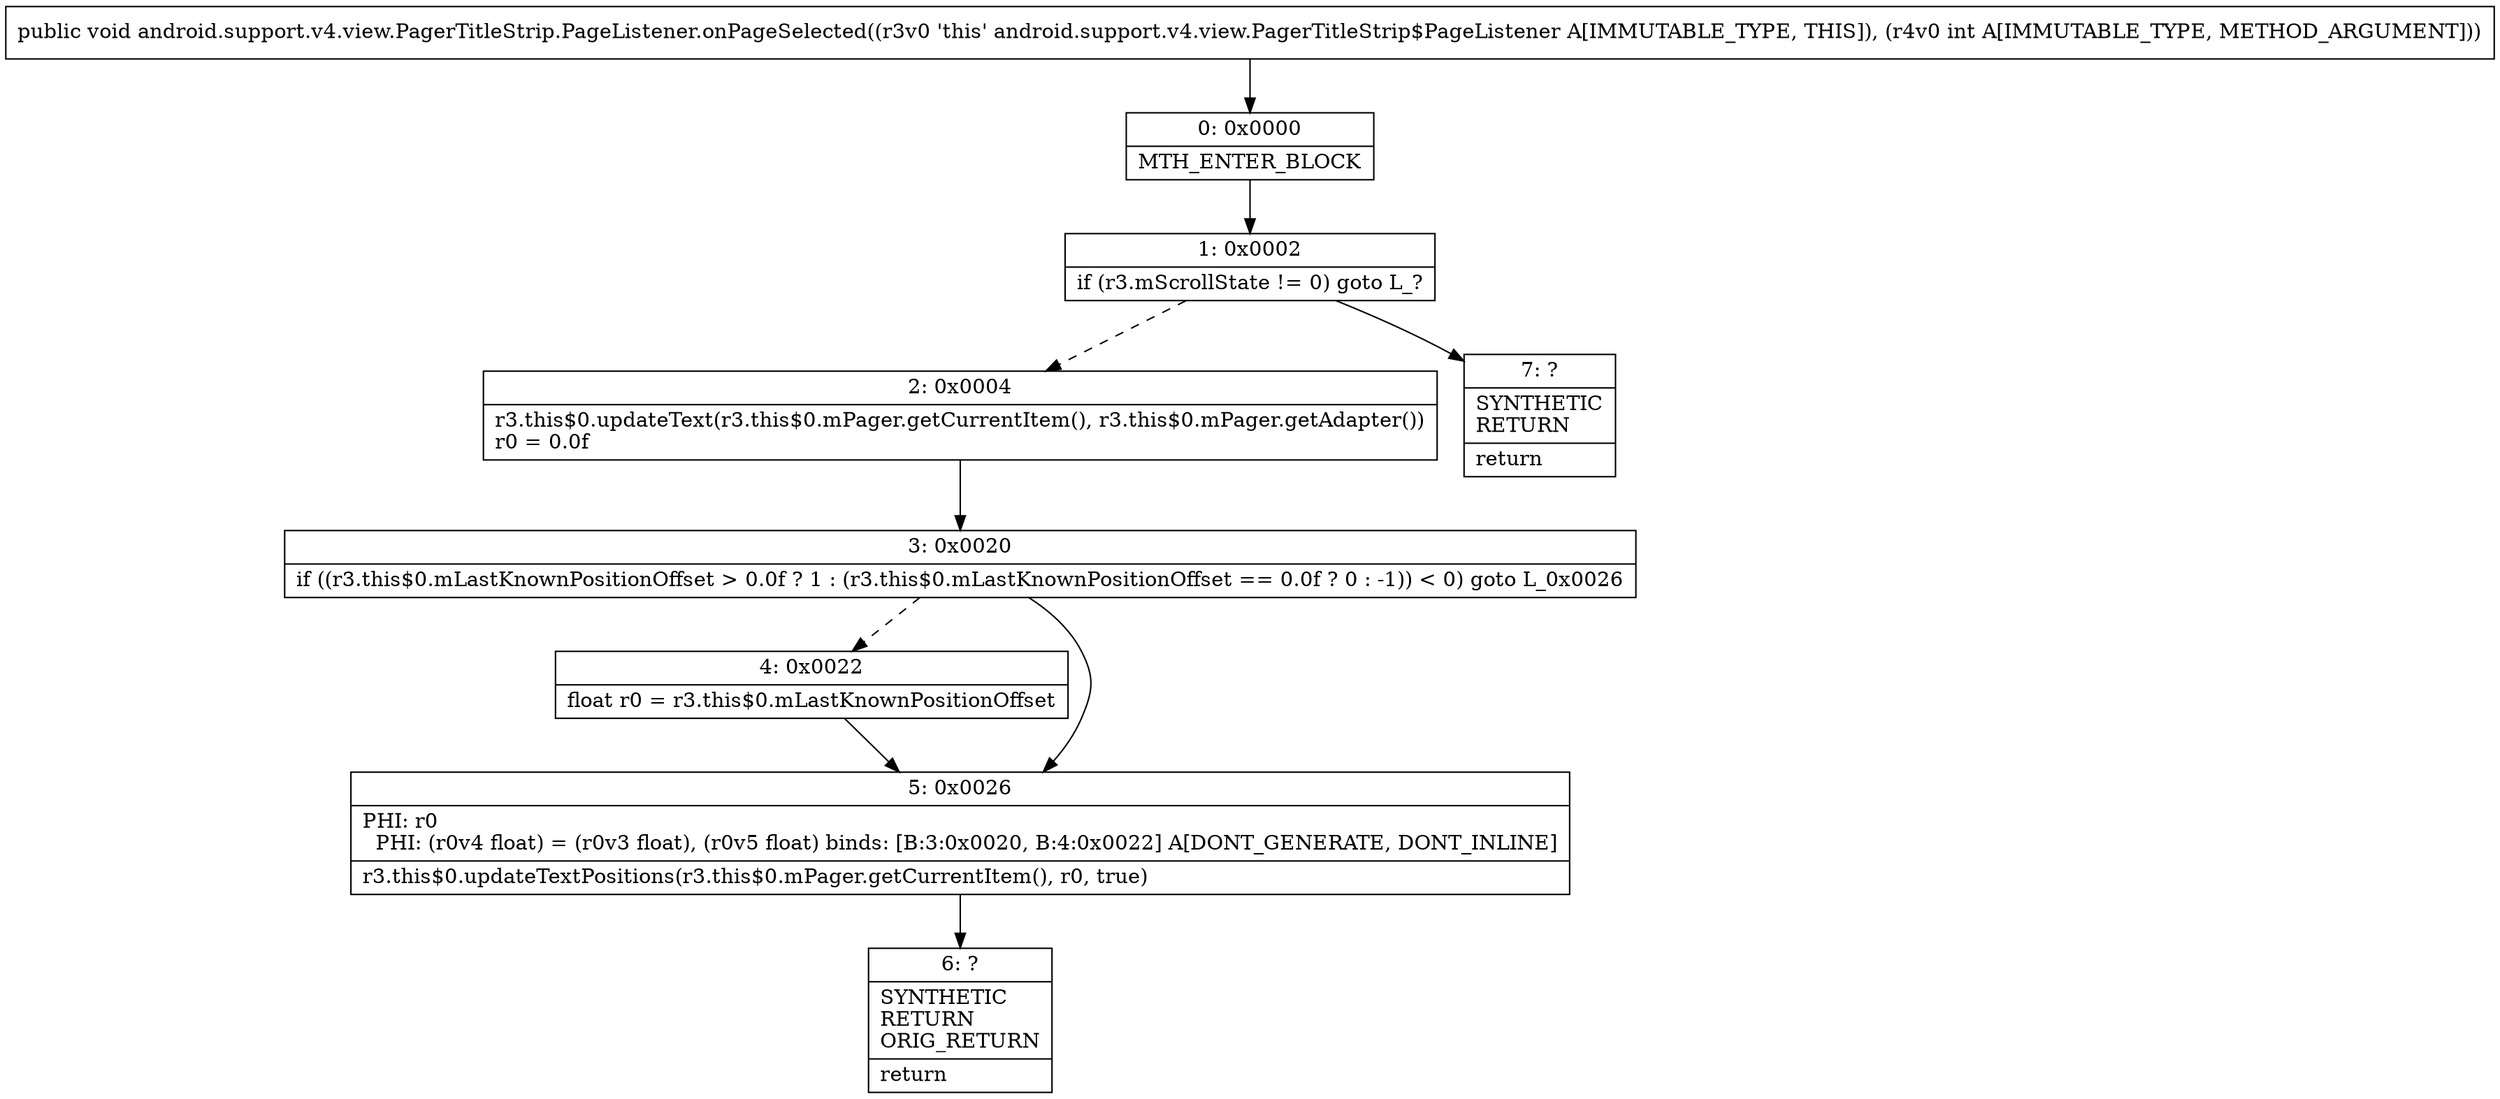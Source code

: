 digraph "CFG forandroid.support.v4.view.PagerTitleStrip.PageListener.onPageSelected(I)V" {
Node_0 [shape=record,label="{0\:\ 0x0000|MTH_ENTER_BLOCK\l}"];
Node_1 [shape=record,label="{1\:\ 0x0002|if (r3.mScrollState != 0) goto L_?\l}"];
Node_2 [shape=record,label="{2\:\ 0x0004|r3.this$0.updateText(r3.this$0.mPager.getCurrentItem(), r3.this$0.mPager.getAdapter())\lr0 = 0.0f\l}"];
Node_3 [shape=record,label="{3\:\ 0x0020|if ((r3.this$0.mLastKnownPositionOffset \> 0.0f ? 1 : (r3.this$0.mLastKnownPositionOffset == 0.0f ? 0 : \-1)) \< 0) goto L_0x0026\l}"];
Node_4 [shape=record,label="{4\:\ 0x0022|float r0 = r3.this$0.mLastKnownPositionOffset\l}"];
Node_5 [shape=record,label="{5\:\ 0x0026|PHI: r0 \l  PHI: (r0v4 float) = (r0v3 float), (r0v5 float) binds: [B:3:0x0020, B:4:0x0022] A[DONT_GENERATE, DONT_INLINE]\l|r3.this$0.updateTextPositions(r3.this$0.mPager.getCurrentItem(), r0, true)\l}"];
Node_6 [shape=record,label="{6\:\ ?|SYNTHETIC\lRETURN\lORIG_RETURN\l|return\l}"];
Node_7 [shape=record,label="{7\:\ ?|SYNTHETIC\lRETURN\l|return\l}"];
MethodNode[shape=record,label="{public void android.support.v4.view.PagerTitleStrip.PageListener.onPageSelected((r3v0 'this' android.support.v4.view.PagerTitleStrip$PageListener A[IMMUTABLE_TYPE, THIS]), (r4v0 int A[IMMUTABLE_TYPE, METHOD_ARGUMENT])) }"];
MethodNode -> Node_0;
Node_0 -> Node_1;
Node_1 -> Node_2[style=dashed];
Node_1 -> Node_7;
Node_2 -> Node_3;
Node_3 -> Node_4[style=dashed];
Node_3 -> Node_5;
Node_4 -> Node_5;
Node_5 -> Node_6;
}

